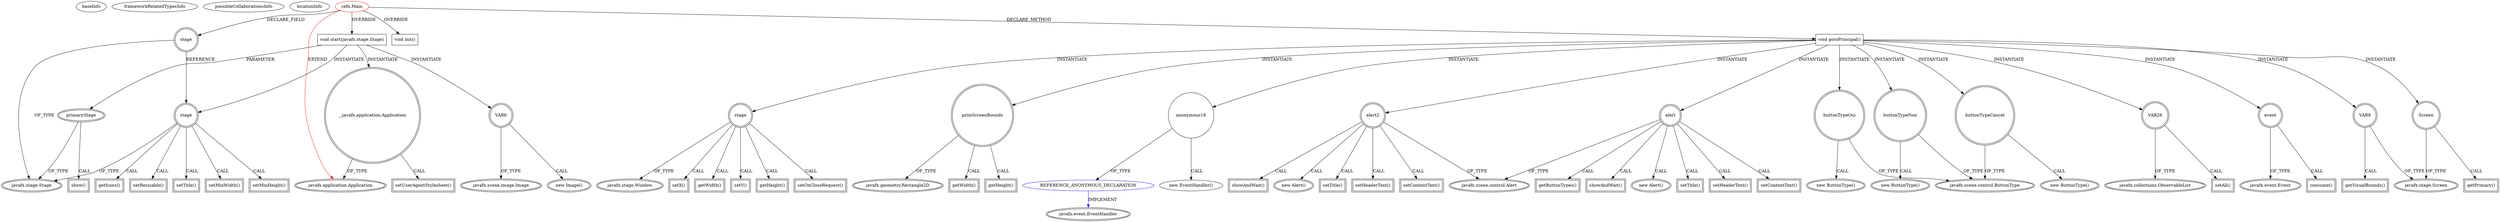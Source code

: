 digraph {
baseInfo[graphId=2032,category="extension_graph",isAnonymous=false,possibleRelation=true]
frameworkRelatedTypesInfo[0="javafx.application.Application"]
possibleCollaborationsInfo[0="2032~CLIENT_METHOD_DECLARATION-INSTANTIATION-~javafx.application.Application ~javafx.event.EventHandler ~false~true"]
locationInfo[projectName="bianconejo-CEFX",filePath="/bianconejo-CEFX/CEFX-master/src/cefx/Main.java",contextSignature="Main",graphId="2032"]
0[label="cefx.Main",vertexType="ROOT_CLIENT_CLASS_DECLARATION",isFrameworkType=false,color=red]
1[label="javafx.application.Application",vertexType="FRAMEWORK_CLASS_TYPE",isFrameworkType=true,peripheries=2]
2[label="stage",vertexType="FIELD_DECLARATION",isFrameworkType=true,peripheries=2,shape=circle]
3[label="javafx.stage.Stage",vertexType="FRAMEWORK_CLASS_TYPE",isFrameworkType=true,peripheries=2]
4[label="void init()",vertexType="OVERRIDING_METHOD_DECLARATION",isFrameworkType=false,shape=box]
5[label="void start(javafx.stage.Stage)",vertexType="OVERRIDING_METHOD_DECLARATION",isFrameworkType=false,shape=box]
6[label="primaryStage",vertexType="PARAMETER_DECLARATION",isFrameworkType=true,peripheries=2]
8[label="_:javafx.application.Application",vertexType="VARIABLE_EXPRESION",isFrameworkType=true,peripheries=2,shape=circle]
9[label="setUserAgentStylesheet()",vertexType="INSIDE_CALL",isFrameworkType=true,peripheries=2,shape=box]
11[label="stage",vertexType="VARIABLE_EXPRESION",isFrameworkType=true,peripheries=2,shape=circle]
12[label="setResizable()",vertexType="INSIDE_CALL",isFrameworkType=true,peripheries=2,shape=box]
15[label="setTitle()",vertexType="INSIDE_CALL",isFrameworkType=true,peripheries=2,shape=box]
17[label="setMinWidth()",vertexType="INSIDE_CALL",isFrameworkType=true,peripheries=2,shape=box]
19[label="setMinHeight()",vertexType="INSIDE_CALL",isFrameworkType=true,peripheries=2,shape=box]
21[label="getIcons()",vertexType="INSIDE_CALL",isFrameworkType=true,peripheries=2,shape=box]
23[label="VAR6",vertexType="VARIABLE_EXPRESION",isFrameworkType=true,peripheries=2,shape=circle]
24[label="javafx.scene.image.Image",vertexType="FRAMEWORK_CLASS_TYPE",isFrameworkType=true,peripheries=2]
22[label="new Image()",vertexType="CONSTRUCTOR_CALL",isFrameworkType=true,peripheries=2]
26[label="show()",vertexType="INSIDE_CALL",isFrameworkType=true,peripheries=2,shape=box]
35[label="void gotoPrincipal()",vertexType="CLIENT_METHOD_DECLARATION",isFrameworkType=false,shape=box]
36[label="VAR9",vertexType="VARIABLE_EXPRESION",isFrameworkType=true,peripheries=2,shape=circle]
38[label="javafx.stage.Screen",vertexType="FRAMEWORK_CLASS_TYPE",isFrameworkType=true,peripheries=2]
37[label="getVisualBounds()",vertexType="INSIDE_CALL",isFrameworkType=true,peripheries=2,shape=box]
39[label="Screen",vertexType="VARIABLE_EXPRESION",isFrameworkType=true,peripheries=2,shape=circle]
40[label="getPrimary()",vertexType="INSIDE_CALL",isFrameworkType=true,peripheries=2,shape=box]
42[label="stage",vertexType="VARIABLE_EXPRESION",isFrameworkType=true,peripheries=2,shape=circle]
44[label="javafx.stage.Window",vertexType="FRAMEWORK_CLASS_TYPE",isFrameworkType=true,peripheries=2]
43[label="setX()",vertexType="INSIDE_CALL",isFrameworkType=true,peripheries=2,shape=box]
45[label="primScreenBounds",vertexType="VARIABLE_EXPRESION",isFrameworkType=true,peripheries=2,shape=circle]
47[label="javafx.geometry.Rectangle2D",vertexType="FRAMEWORK_CLASS_TYPE",isFrameworkType=true,peripheries=2]
46[label="getWidth()",vertexType="INSIDE_CALL",isFrameworkType=true,peripheries=2,shape=box]
49[label="getWidth()",vertexType="INSIDE_CALL",isFrameworkType=true,peripheries=2,shape=box]
51[label="setY()",vertexType="INSIDE_CALL",isFrameworkType=true,peripheries=2,shape=box]
53[label="getHeight()",vertexType="INSIDE_CALL",isFrameworkType=true,peripheries=2,shape=box]
55[label="getHeight()",vertexType="INSIDE_CALL",isFrameworkType=true,peripheries=2,shape=box]
57[label="setOnCloseRequest()",vertexType="INSIDE_CALL",isFrameworkType=true,peripheries=2,shape=box]
59[label="anonymous18",vertexType="VARIABLE_EXPRESION",isFrameworkType=false,shape=circle]
60[label="REFERENCE_ANONYMOUS_DECLARATION",vertexType="REFERENCE_ANONYMOUS_DECLARATION",isFrameworkType=false,color=blue]
61[label="javafx.event.EventHandler",vertexType="FRAMEWORK_INTERFACE_TYPE",isFrameworkType=true,peripheries=2]
58[label="new EventHandler()",vertexType="CONSTRUCTOR_CALL",isFrameworkType=false]
63[label="alert",vertexType="VARIABLE_EXPRESION",isFrameworkType=true,peripheries=2,shape=circle]
64[label="javafx.scene.control.Alert",vertexType="FRAMEWORK_CLASS_TYPE",isFrameworkType=true,peripheries=2]
62[label="new Alert()",vertexType="CONSTRUCTOR_CALL",isFrameworkType=true,peripheries=2]
66[label="setTitle()",vertexType="INSIDE_CALL",isFrameworkType=true,peripheries=2,shape=box]
68[label="setHeaderText()",vertexType="INSIDE_CALL",isFrameworkType=true,peripheries=2,shape=box]
70[label="setContentText()",vertexType="INSIDE_CALL",isFrameworkType=true,peripheries=2,shape=box]
72[label="buttonTypeOui",vertexType="VARIABLE_EXPRESION",isFrameworkType=true,peripheries=2,shape=circle]
73[label="javafx.scene.control.ButtonType",vertexType="FRAMEWORK_CLASS_TYPE",isFrameworkType=true,peripheries=2]
71[label="new ButtonType()",vertexType="CONSTRUCTOR_CALL",isFrameworkType=true,peripheries=2]
75[label="buttonTypeNon",vertexType="VARIABLE_EXPRESION",isFrameworkType=true,peripheries=2,shape=circle]
74[label="new ButtonType()",vertexType="CONSTRUCTOR_CALL",isFrameworkType=true,peripheries=2]
78[label="buttonTypeCancel",vertexType="VARIABLE_EXPRESION",isFrameworkType=true,peripheries=2,shape=circle]
77[label="new ButtonType()",vertexType="CONSTRUCTOR_CALL",isFrameworkType=true,peripheries=2]
80[label="VAR26",vertexType="VARIABLE_EXPRESION",isFrameworkType=true,peripheries=2,shape=circle]
82[label="javafx.collections.ObservableList",vertexType="FRAMEWORK_INTERFACE_TYPE",isFrameworkType=true,peripheries=2]
81[label="setAll()",vertexType="INSIDE_CALL",isFrameworkType=true,peripheries=2,shape=box]
84[label="getButtonTypes()",vertexType="INSIDE_CALL",isFrameworkType=true,peripheries=2,shape=box]
86[label="showAndWait()",vertexType="INSIDE_CALL",isFrameworkType=true,peripheries=2,shape=box]
88[label="alert2",vertexType="VARIABLE_EXPRESION",isFrameworkType=true,peripheries=2,shape=circle]
87[label="new Alert()",vertexType="CONSTRUCTOR_CALL",isFrameworkType=true,peripheries=2]
91[label="setTitle()",vertexType="INSIDE_CALL",isFrameworkType=true,peripheries=2,shape=box]
93[label="setHeaderText()",vertexType="INSIDE_CALL",isFrameworkType=true,peripheries=2,shape=box]
95[label="setContentText()",vertexType="INSIDE_CALL",isFrameworkType=true,peripheries=2,shape=box]
97[label="showAndWait()",vertexType="INSIDE_CALL",isFrameworkType=true,peripheries=2,shape=box]
98[label="event",vertexType="VARIABLE_EXPRESION",isFrameworkType=true,peripheries=2,shape=circle]
100[label="javafx.event.Event",vertexType="FRAMEWORK_CLASS_TYPE",isFrameworkType=true,peripheries=2]
99[label="consume()",vertexType="INSIDE_CALL",isFrameworkType=true,peripheries=2,shape=box]
0->1[label="EXTEND",color=red]
0->2[label="DECLARE_FIELD"]
2->3[label="OF_TYPE"]
0->4[label="OVERRIDE"]
0->5[label="OVERRIDE"]
6->3[label="OF_TYPE"]
5->6[label="PARAMETER"]
5->8[label="INSTANTIATE"]
8->1[label="OF_TYPE"]
8->9[label="CALL"]
5->11[label="INSTANTIATE"]
2->11[label="REFERENCE"]
11->3[label="OF_TYPE"]
11->12[label="CALL"]
11->15[label="CALL"]
11->17[label="CALL"]
11->19[label="CALL"]
11->21[label="CALL"]
5->23[label="INSTANTIATE"]
23->24[label="OF_TYPE"]
23->22[label="CALL"]
6->26[label="CALL"]
0->35[label="DECLARE_METHOD"]
35->36[label="INSTANTIATE"]
36->38[label="OF_TYPE"]
36->37[label="CALL"]
35->39[label="INSTANTIATE"]
39->38[label="OF_TYPE"]
39->40[label="CALL"]
35->42[label="INSTANTIATE"]
42->44[label="OF_TYPE"]
42->43[label="CALL"]
35->45[label="INSTANTIATE"]
45->47[label="OF_TYPE"]
45->46[label="CALL"]
42->49[label="CALL"]
42->51[label="CALL"]
45->53[label="CALL"]
42->55[label="CALL"]
42->57[label="CALL"]
35->59[label="INSTANTIATE"]
60->61[label="IMPLEMENT",color=blue]
59->60[label="OF_TYPE"]
59->58[label="CALL"]
35->63[label="INSTANTIATE"]
63->64[label="OF_TYPE"]
63->62[label="CALL"]
63->66[label="CALL"]
63->68[label="CALL"]
63->70[label="CALL"]
35->72[label="INSTANTIATE"]
72->73[label="OF_TYPE"]
72->71[label="CALL"]
35->75[label="INSTANTIATE"]
75->73[label="OF_TYPE"]
75->74[label="CALL"]
35->78[label="INSTANTIATE"]
78->73[label="OF_TYPE"]
78->77[label="CALL"]
35->80[label="INSTANTIATE"]
80->82[label="OF_TYPE"]
80->81[label="CALL"]
63->84[label="CALL"]
63->86[label="CALL"]
35->88[label="INSTANTIATE"]
88->64[label="OF_TYPE"]
88->87[label="CALL"]
88->91[label="CALL"]
88->93[label="CALL"]
88->95[label="CALL"]
88->97[label="CALL"]
35->98[label="INSTANTIATE"]
98->100[label="OF_TYPE"]
98->99[label="CALL"]
}
